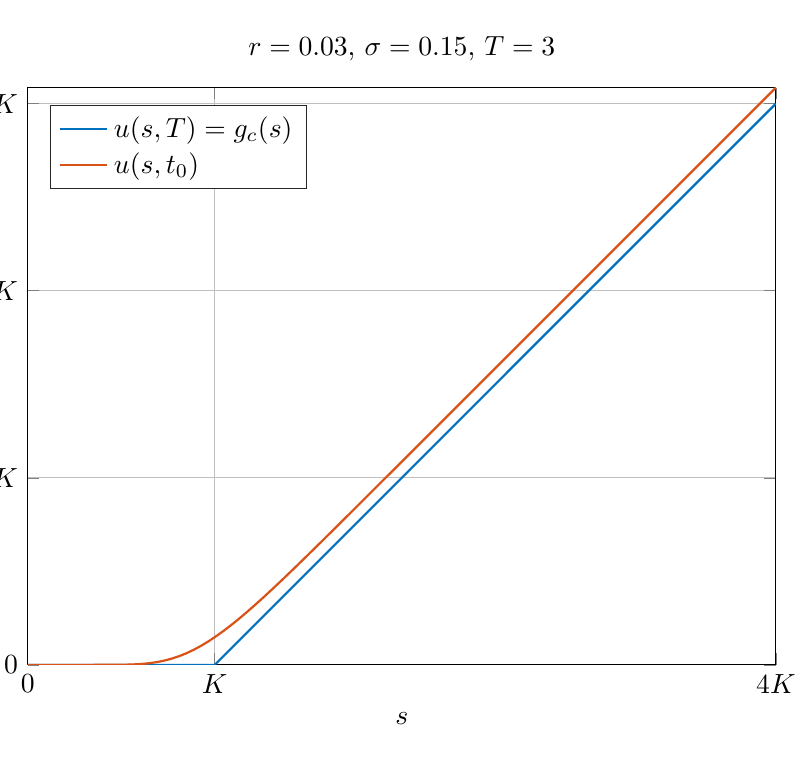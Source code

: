 % This file was created by matlab2tikz.
%
%The latest updates can be retrieved from
%  http://www.mathworks.com/matlabcentral/fileexchange/22022-matlab2tikz-matlab2tikz
%where you can also make suggestions and rate matlab2tikz.
%
\definecolor{mycolor1}{rgb}{0.0,0.447,0.741}%
\definecolor{mycolor2}{rgb}{0.85,0.325,0.098}%
%
\begin{tikzpicture}[trim axis left, trim axis right, baseline]

\begin{axis}[%
width=6.028*0.13\textwidth,
height=4.651*0.13\textwidth,
at={(0\textwidth,0\textwidth)},
scale only axis,
xmin=0,
xmax=400,
ymin=0,
ymax=308.607,
axis background/.style={fill=white},
xmajorgrids,
ymajorgrids,
xtick={0,100,400},
xticklabels={$0$,$K$,$4K$},
ytick={0,100,200,300,400},
yticklabels={$0$,$K$,$2K$,$3K$,$4K$},
xlabel={$s$},
ylabel={$u(s,t)$},
legend style={legend cell align=left, align=left, draw=white!15!black},
title={$r=0.03$, $\sigma=0.15$, $T=3$},
legend pos = north west,
]
\addplot [color=mycolor1,thick]
  table[row sep=crcr]{%
0	0\\
4.04	0\\
8.081	0\\
12.121	0\\
16.162	0\\
20.202	0\\
24.242	0\\
28.283	0\\
32.323	0\\
36.364	0\\
40.404	0\\
44.444	0\\
48.485	0\\
52.525	0\\
56.566	0\\
60.606	0\\
64.646	0\\
68.687	0\\
72.727	0\\
76.768	0\\
80.808	0\\
84.848	0\\
88.889	0\\
92.929	0\\
96.97	0\\
100 0\\
101.01	1.01\\
105.051	5.051\\
109.091	9.091\\
113.131	13.131\\
117.172	17.172\\
121.212	21.212\\
125.253	25.253\\
129.293	29.293\\
133.333	33.333\\
137.374	37.374\\
141.414	41.414\\
145.455	45.455\\
149.495	49.495\\
153.535	53.535\\
157.576	57.576\\
161.616	61.616\\
165.657	65.657\\
169.697	69.697\\
173.737	73.737\\
177.778	77.778\\
181.818	81.818\\
185.859	85.859\\
189.899	89.899\\
193.939	93.939\\
197.98	97.98\\
202.02	102.02\\
206.061	106.061\\
210.101	110.101\\
214.141	114.141\\
218.182	118.182\\
222.222	122.222\\
226.263	126.263\\
230.303	130.303\\
234.343	134.343\\
238.384	138.384\\
242.424	142.424\\
246.465	146.465\\
250.505	150.505\\
254.545	154.545\\
258.586	158.586\\
262.626	162.626\\
266.667	166.667\\
270.707	170.707\\
274.747	174.747\\
278.788	178.788\\
282.828	182.828\\
286.869	186.869\\
290.909	190.909\\
294.949	194.949\\
298.99	198.99\\
303.03	203.03\\
307.071	207.071\\
311.111	211.111\\
315.152	215.152\\
319.192	219.192\\
323.232	223.232\\
327.273	227.273\\
331.313	231.313\\
335.354	235.354\\
339.394	239.394\\
343.434	243.434\\
347.475	247.475\\
351.515	251.515\\
355.556	255.556\\
359.596	259.596\\
363.636	263.636\\
367.677	267.677\\
371.717	271.717\\
375.758	275.758\\
379.798	279.798\\
383.838	283.838\\
387.879	287.879\\
391.919	291.919\\
395.96	295.96\\
400	300\\
};
\addlegendentry{$u(s,T)=g_c(s)$}

\addplot [color=mycolor2,thick]
  table[row sep=crcr]{%
0	0\\
4.04	0\\
8.081	0\\
12.121	4.065e-15\\
16.162	1.841e-11\\
20.202	5.657e-09\\
24.242	3.618e-07\\
28.283	8.472e-06\\
32.323	9.986e-05\\
36.364	0.001\\
40.404	0.004\\
44.444	0.014\\
48.485	0.041\\
52.525	0.106\\
56.566	0.235\\
60.606	0.467\\
64.646	0.843\\
68.687	1.407\\
72.727	2.198\\
76.768	3.248\\
80.808	4.58\\
84.848	6.203\\
88.889	8.118\\
92.929	10.313\\
96.97	12.773\\
101.01	15.475\\
105.051	18.394\\
109.091	21.505\\
113.131	24.781\\
117.172	28.198\\
121.212	31.734\\
125.253	35.369\\
129.293	39.085\\
133.333	42.868\\
137.374	46.704\\
141.414	50.584\\
145.455	54.499\\
149.495	58.441\\
153.535	62.404\\
157.576	66.385\\
161.616	70.379\\
165.657	74.383\\
169.697	78.396\\
173.737	82.415\\
177.778	86.439\\
181.818	90.467\\
185.859	94.498\\
189.899	98.53\\
193.939	102.565\\
197.98	106.601\\
202.02	110.638\\
206.061	114.676\\
210.101	118.714\\
214.141	122.753\\
218.182	126.793\\
222.222	130.832\\
226.263	134.872\\
230.303	138.912\\
234.343	142.952\\
238.384	146.992\\
242.424	151.032\\
246.465	155.072\\
250.505	159.112\\
254.545	163.153\\
258.586	167.193\\
262.626	171.233\\
266.667	175.274\\
270.707	179.314\\
274.747	183.354\\
278.788	187.395\\
282.828	191.435\\
286.869	195.476\\
290.909	199.516\\
294.949	203.556\\
298.99	207.597\\
303.03	211.637\\
307.071	215.678\\
311.111	219.718\\
315.152	223.758\\
319.192	227.799\\
323.232	231.839\\
327.273	235.88\\
331.313	239.92\\
335.354	243.96\\
339.394	248.001\\
343.434	252.041\\
347.475	256.082\\
351.515	260.122\\
355.556	264.162\\
359.596	268.203\\
363.636	272.243\\
367.677	276.284\\
371.717	280.324\\
375.758	284.364\\
379.798	288.405\\
383.838	292.445\\
387.879	296.486\\
391.919	300.526\\
395.96	304.566\\
400	308.607\\
};
\addlegendentry{$u(s,t_0)$}

\end{axis}
\end{tikzpicture}%
